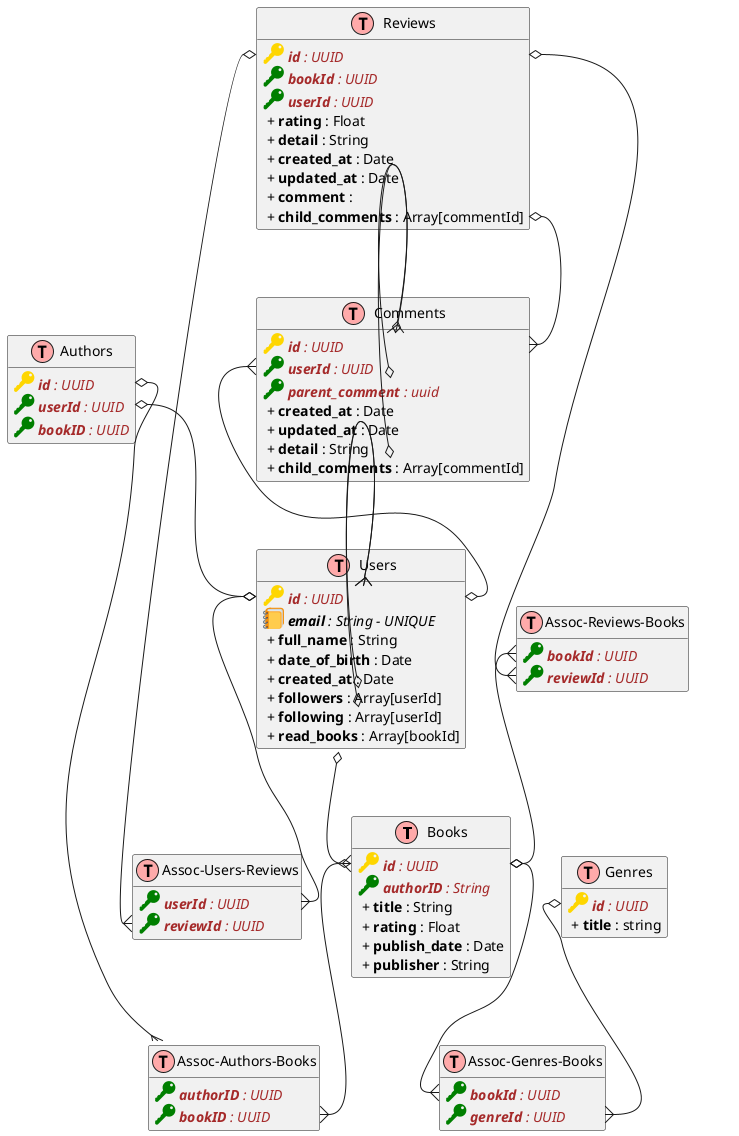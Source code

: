 @startuml db-diagram
!define table(x, alias) class "x" as alias << (T,#FFAAAA) >>
!define primary_key(keyName, type) //<color:Brown><#Gold:key:> **keyName** : type </color>//
!define index(keyName, type) //<:ledger:> **keyName** : type//
!define foreign_key(keyName, type) //<color:brown><#Green:key:> **keyName** : type</color>//
!define field(keyName, type) <color:black> + **keyName** : type</color>
hide methods
hide stereotypes

table("Books", Books) {
	primary_key(id, UUID)
	foreign_key(authorID, String)
	field(title, String)
	field(rating, Float)
	field(publish_date, Date)
	field(publisher, String)
}

table("Genres", Genres) {
	primary_key(id, UUID)
	field(title, string)
}

table("Authors", Authors) {
	primary_key(id, UUID)
	foreign_key(userId, UUID)
	foreign_key(bookID, UUID)
}

table("Users", Users) {
	primary_key(id, UUID)
	index(email, String - UNIQUE)
	field(full_name, String)
	field(date_of_birth, Date)
	field(created_at, Date)
	field(gender, "Enum(Male, Female)")
	field(followers, "Array[userId]")
	field(following, "Array[userId]")
	field(read_books, "Array[bookId]")
}


table("Reviews", Reviews) {
	primary_key(id, UUID)
	foreign_key(bookId, UUID)
	foreign_key(userId, UUID)
	field(rating, Float)
	field(detail, String)
	field(created_at, Date)
	field(updated_at, Date)
	field(comment, )
	field(child_comments, "Array[commentId]")
}

table("Comments", Comments) {
	primary_key(id, UUID)
	foreign_key(userId, UUID)
	foreign_key(parent_comment, uuid)
	field(created_at, Date)
	field(updated_at, Date)
	field(detail, String)
	field(child_comments, "Array[commentId]")
}

table("Assoc-Authors-Books", AAB) {
	foreign_key(authorID, UUID)
	foreign_key(bookID, UUID)
}

table("Assoc-Users-Reviews", AUR) {
	foreign_key(userId, UUID)
	foreign_key(reviewId, UUID)
}

table("Assoc-Reviews-Books", ARB) {
	foreign_key(bookId, UUID)
	foreign_key(reviewId, UUID)
}

table("Assoc-Genres-Books", AGB) {
	foreign_key(bookId, UUID)
	foreign_key(genreId, UUID)
}

Books::id o--{ AAB::bookID
Authors::id o--{ AAB::authorId

Users::id o--{ AUR::userId
Reviews::id o--{ AUR::reviewId

Books::id o-l-{ ARB::bookId
Reviews::id o--{ ARB::reviewId

Users::id }--o Users::followers
Users::id }--o Users::following

Authors::userId o--o Users::id

Books::id o--{ AGB::bookId
Genres::id o--{ AGB::genreId
Users::readed_books o--{ Books::id

Comments::id }--o Comments::child_comments
Comments::id o--o Comments::parent_comment
Comments::userId }--o Users::id

Reviews::comments o--{ Comments::id
@enduml
